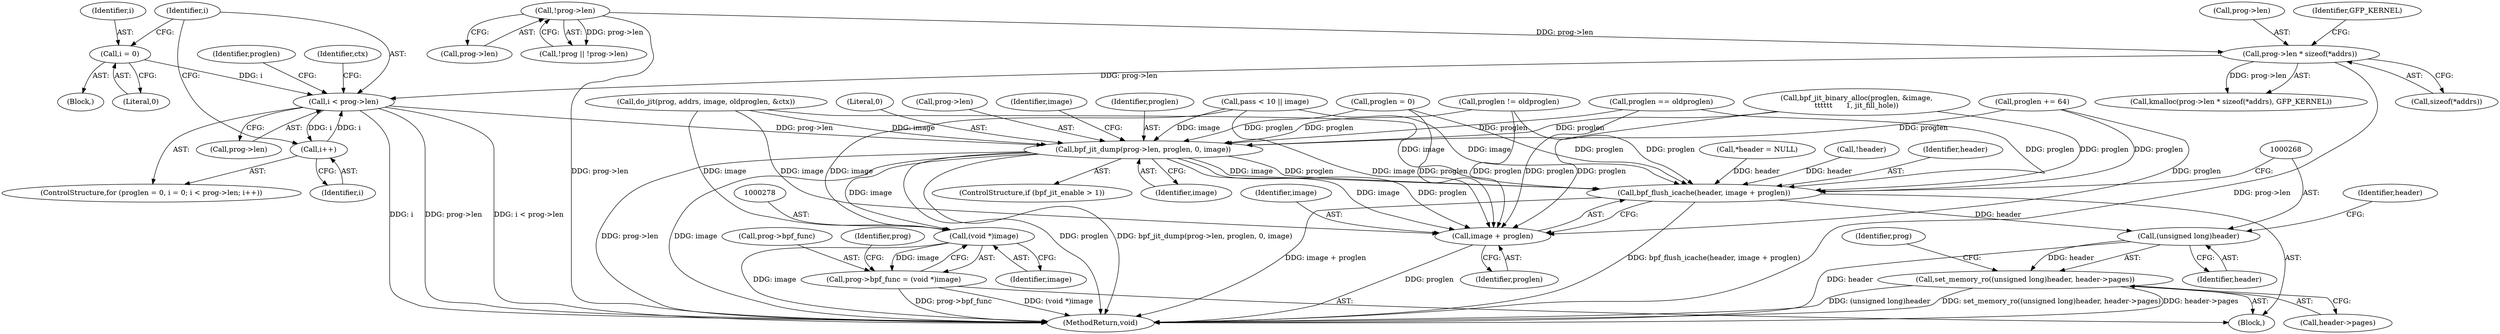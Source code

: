 digraph "0_linux_3f7352bf21f8fd7ba3e2fcef9488756f188e12be@pointer" {
"1000158" [label="(Call,i < prog->len)"];
"1000163" [label="(Call,i++)"];
"1000158" [label="(Call,i < prog->len)"];
"1000155" [label="(Call,i = 0)"];
"1000138" [label="(Call,prog->len * sizeof(*addrs))"];
"1000130" [label="(Call,!prog->len)"];
"1000251" [label="(Call,bpf_jit_dump(prog->len, proglen, 0, image))"];
"1000261" [label="(Call,bpf_flush_icache(header, image + proglen))"];
"1000267" [label="(Call,(unsigned long)header)"];
"1000266" [label="(Call,set_memory_ro((unsigned long)header, header->pages))"];
"1000263" [label="(Call,image + proglen)"];
"1000277" [label="(Call,(void *)image)"];
"1000273" [label="(Call,prog->bpf_func = (void *)image)"];
"1000271" [label="(Identifier,header)"];
"1000106" [label="(Call,*header = NULL)"];
"1000260" [label="(Block,)"];
"1000241" [label="(Call,!header)"];
"1000273" [label="(Call,prog->bpf_func = (void *)image)"];
"1000288" [label="(MethodReturn,void)"];
"1000164" [label="(Identifier,i)"];
"1000139" [label="(Call,prog->len)"];
"1000176" [label="(Identifier,ctx)"];
"1000275" [label="(Identifier,prog)"];
"1000269" [label="(Identifier,header)"];
"1000183" [label="(Call,pass < 10 || image)"];
"1000251" [label="(Call,bpf_jit_dump(prog->len, proglen, 0, image))"];
"1000263" [label="(Call,image + proglen)"];
"1000274" [label="(Call,prog->bpf_func)"];
"1000152" [label="(Call,proglen = 0)"];
"1000166" [label="(Call,proglen += 64)"];
"1000256" [label="(Literal,0)"];
"1000270" [label="(Call,header->pages)"];
"1000266" [label="(Call,set_memory_ro((unsigned long)header, header->pages))"];
"1000160" [label="(Call,prog->len)"];
"1000163" [label="(Call,i++)"];
"1000252" [label="(Call,prog->len)"];
"1000158" [label="(Call,i < prog->len)"];
"1000262" [label="(Identifier,header)"];
"1000279" [label="(Identifier,image)"];
"1000151" [label="(Block,)"];
"1000193" [label="(Call,do_jit(prog, addrs, image, oldproglen, &ctx))"];
"1000150" [label="(ControlStructure,for (proglen = 0, i = 0; i < prog->len; i++))"];
"1000131" [label="(Call,prog->len)"];
"1000264" [label="(Identifier,image)"];
"1000267" [label="(Call,(unsigned long)header)"];
"1000261" [label="(Call,bpf_flush_icache(header, image + proglen))"];
"1000138" [label="(Call,prog->len * sizeof(*addrs))"];
"1000137" [label="(Call,kmalloc(prog->len * sizeof(*addrs), GFP_KERNEL))"];
"1000167" [label="(Identifier,proglen)"];
"1000217" [label="(Call,proglen != oldproglen)"];
"1000142" [label="(Call,sizeof(*addrs))"];
"1000265" [label="(Identifier,proglen)"];
"1000155" [label="(Call,i = 0)"];
"1000130" [label="(Call,!prog->len)"];
"1000282" [label="(Identifier,prog)"];
"1000157" [label="(Literal,0)"];
"1000228" [label="(Call,proglen == oldproglen)"];
"1000156" [label="(Identifier,i)"];
"1000247" [label="(ControlStructure,if (bpf_jit_enable > 1))"];
"1000259" [label="(Identifier,image)"];
"1000127" [label="(Call,!prog || !prog->len)"];
"1000234" [label="(Call,bpf_jit_binary_alloc(proglen, &image,\n\t\t\t\t\t\t      1, jit_fill_hole))"];
"1000159" [label="(Identifier,i)"];
"1000255" [label="(Identifier,proglen)"];
"1000277" [label="(Call,(void *)image)"];
"1000257" [label="(Identifier,image)"];
"1000145" [label="(Identifier,GFP_KERNEL)"];
"1000158" -> "1000150"  [label="AST: "];
"1000158" -> "1000160"  [label="CFG: "];
"1000159" -> "1000158"  [label="AST: "];
"1000160" -> "1000158"  [label="AST: "];
"1000167" -> "1000158"  [label="CFG: "];
"1000176" -> "1000158"  [label="CFG: "];
"1000158" -> "1000288"  [label="DDG: i"];
"1000158" -> "1000288"  [label="DDG: prog->len"];
"1000158" -> "1000288"  [label="DDG: i < prog->len"];
"1000163" -> "1000158"  [label="DDG: i"];
"1000155" -> "1000158"  [label="DDG: i"];
"1000138" -> "1000158"  [label="DDG: prog->len"];
"1000158" -> "1000163"  [label="DDG: i"];
"1000158" -> "1000251"  [label="DDG: prog->len"];
"1000163" -> "1000150"  [label="AST: "];
"1000163" -> "1000164"  [label="CFG: "];
"1000164" -> "1000163"  [label="AST: "];
"1000159" -> "1000163"  [label="CFG: "];
"1000155" -> "1000151"  [label="AST: "];
"1000155" -> "1000157"  [label="CFG: "];
"1000156" -> "1000155"  [label="AST: "];
"1000157" -> "1000155"  [label="AST: "];
"1000159" -> "1000155"  [label="CFG: "];
"1000138" -> "1000137"  [label="AST: "];
"1000138" -> "1000142"  [label="CFG: "];
"1000139" -> "1000138"  [label="AST: "];
"1000142" -> "1000138"  [label="AST: "];
"1000145" -> "1000138"  [label="CFG: "];
"1000138" -> "1000288"  [label="DDG: prog->len"];
"1000138" -> "1000137"  [label="DDG: prog->len"];
"1000130" -> "1000138"  [label="DDG: prog->len"];
"1000130" -> "1000127"  [label="AST: "];
"1000130" -> "1000131"  [label="CFG: "];
"1000131" -> "1000130"  [label="AST: "];
"1000127" -> "1000130"  [label="CFG: "];
"1000130" -> "1000288"  [label="DDG: prog->len"];
"1000130" -> "1000127"  [label="DDG: prog->len"];
"1000251" -> "1000247"  [label="AST: "];
"1000251" -> "1000257"  [label="CFG: "];
"1000252" -> "1000251"  [label="AST: "];
"1000255" -> "1000251"  [label="AST: "];
"1000256" -> "1000251"  [label="AST: "];
"1000257" -> "1000251"  [label="AST: "];
"1000259" -> "1000251"  [label="CFG: "];
"1000251" -> "1000288"  [label="DDG: proglen"];
"1000251" -> "1000288"  [label="DDG: bpf_jit_dump(prog->len, proglen, 0, image)"];
"1000251" -> "1000288"  [label="DDG: prog->len"];
"1000251" -> "1000288"  [label="DDG: image"];
"1000217" -> "1000251"  [label="DDG: proglen"];
"1000152" -> "1000251"  [label="DDG: proglen"];
"1000166" -> "1000251"  [label="DDG: proglen"];
"1000234" -> "1000251"  [label="DDG: proglen"];
"1000228" -> "1000251"  [label="DDG: proglen"];
"1000183" -> "1000251"  [label="DDG: image"];
"1000193" -> "1000251"  [label="DDG: image"];
"1000251" -> "1000261"  [label="DDG: image"];
"1000251" -> "1000261"  [label="DDG: proglen"];
"1000251" -> "1000263"  [label="DDG: image"];
"1000251" -> "1000263"  [label="DDG: proglen"];
"1000251" -> "1000277"  [label="DDG: image"];
"1000261" -> "1000260"  [label="AST: "];
"1000261" -> "1000263"  [label="CFG: "];
"1000262" -> "1000261"  [label="AST: "];
"1000263" -> "1000261"  [label="AST: "];
"1000268" -> "1000261"  [label="CFG: "];
"1000261" -> "1000288"  [label="DDG: image + proglen"];
"1000261" -> "1000288"  [label="DDG: bpf_flush_icache(header, image + proglen)"];
"1000106" -> "1000261"  [label="DDG: header"];
"1000241" -> "1000261"  [label="DDG: header"];
"1000183" -> "1000261"  [label="DDG: image"];
"1000193" -> "1000261"  [label="DDG: image"];
"1000217" -> "1000261"  [label="DDG: proglen"];
"1000152" -> "1000261"  [label="DDG: proglen"];
"1000166" -> "1000261"  [label="DDG: proglen"];
"1000234" -> "1000261"  [label="DDG: proglen"];
"1000228" -> "1000261"  [label="DDG: proglen"];
"1000261" -> "1000267"  [label="DDG: header"];
"1000267" -> "1000266"  [label="AST: "];
"1000267" -> "1000269"  [label="CFG: "];
"1000268" -> "1000267"  [label="AST: "];
"1000269" -> "1000267"  [label="AST: "];
"1000271" -> "1000267"  [label="CFG: "];
"1000267" -> "1000288"  [label="DDG: header"];
"1000267" -> "1000266"  [label="DDG: header"];
"1000266" -> "1000260"  [label="AST: "];
"1000266" -> "1000270"  [label="CFG: "];
"1000270" -> "1000266"  [label="AST: "];
"1000275" -> "1000266"  [label="CFG: "];
"1000266" -> "1000288"  [label="DDG: (unsigned long)header"];
"1000266" -> "1000288"  [label="DDG: set_memory_ro((unsigned long)header, header->pages)"];
"1000266" -> "1000288"  [label="DDG: header->pages"];
"1000263" -> "1000265"  [label="CFG: "];
"1000264" -> "1000263"  [label="AST: "];
"1000265" -> "1000263"  [label="AST: "];
"1000263" -> "1000288"  [label="DDG: proglen"];
"1000183" -> "1000263"  [label="DDG: image"];
"1000193" -> "1000263"  [label="DDG: image"];
"1000217" -> "1000263"  [label="DDG: proglen"];
"1000152" -> "1000263"  [label="DDG: proglen"];
"1000166" -> "1000263"  [label="DDG: proglen"];
"1000234" -> "1000263"  [label="DDG: proglen"];
"1000228" -> "1000263"  [label="DDG: proglen"];
"1000277" -> "1000273"  [label="AST: "];
"1000277" -> "1000279"  [label="CFG: "];
"1000278" -> "1000277"  [label="AST: "];
"1000279" -> "1000277"  [label="AST: "];
"1000273" -> "1000277"  [label="CFG: "];
"1000277" -> "1000288"  [label="DDG: image"];
"1000277" -> "1000273"  [label="DDG: image"];
"1000183" -> "1000277"  [label="DDG: image"];
"1000193" -> "1000277"  [label="DDG: image"];
"1000273" -> "1000260"  [label="AST: "];
"1000274" -> "1000273"  [label="AST: "];
"1000282" -> "1000273"  [label="CFG: "];
"1000273" -> "1000288"  [label="DDG: prog->bpf_func"];
"1000273" -> "1000288"  [label="DDG: (void *)image"];
}
